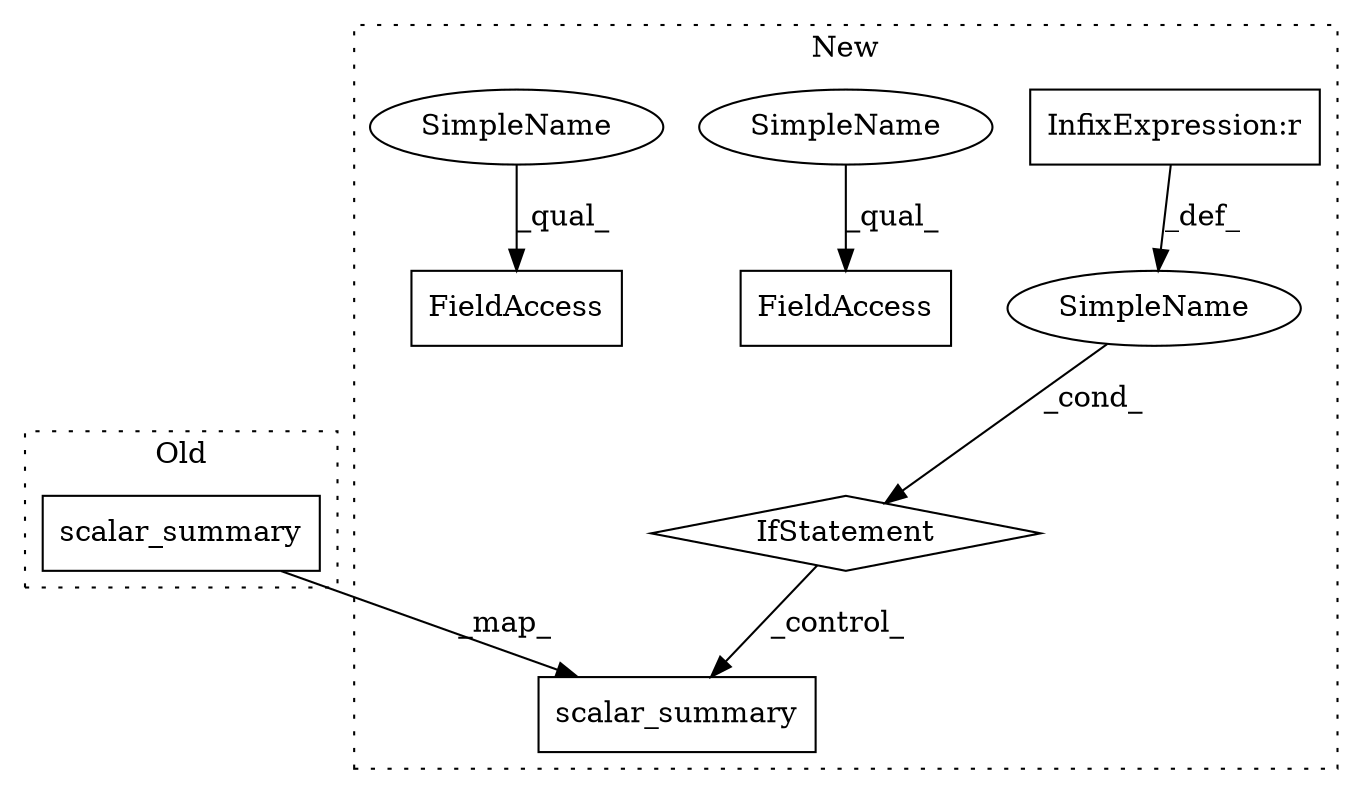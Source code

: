 digraph G {
subgraph cluster0 {
1 [label="scalar_summary" a="32" s="1923,1949" l="15,1" shape="box"];
label = "Old";
style="dotted";
}
subgraph cluster1 {
2 [label="scalar_summary" a="32" s="2985,3011" l="15,1" shape="box"];
3 [label="FieldAccess" a="22" s="3389" l="18" shape="box"];
4 [label="InfixExpression:r" a="27" s="2957" l="3" shape="box"];
5 [label="FieldAccess" a="22" s="3269" l="22" shape="box"];
6 [label="SimpleName" a="42" s="" l="" shape="ellipse"];
7 [label="IfStatement" a="25" s="2912,2962" l="4,2" shape="diamond"];
8 [label="SimpleName" a="42" s="3389" l="10" shape="ellipse"];
9 [label="SimpleName" a="42" s="3269" l="10" shape="ellipse"];
label = "New";
style="dotted";
}
1 -> 2 [label="_map_"];
4 -> 6 [label="_def_"];
6 -> 7 [label="_cond_"];
7 -> 2 [label="_control_"];
8 -> 3 [label="_qual_"];
9 -> 5 [label="_qual_"];
}